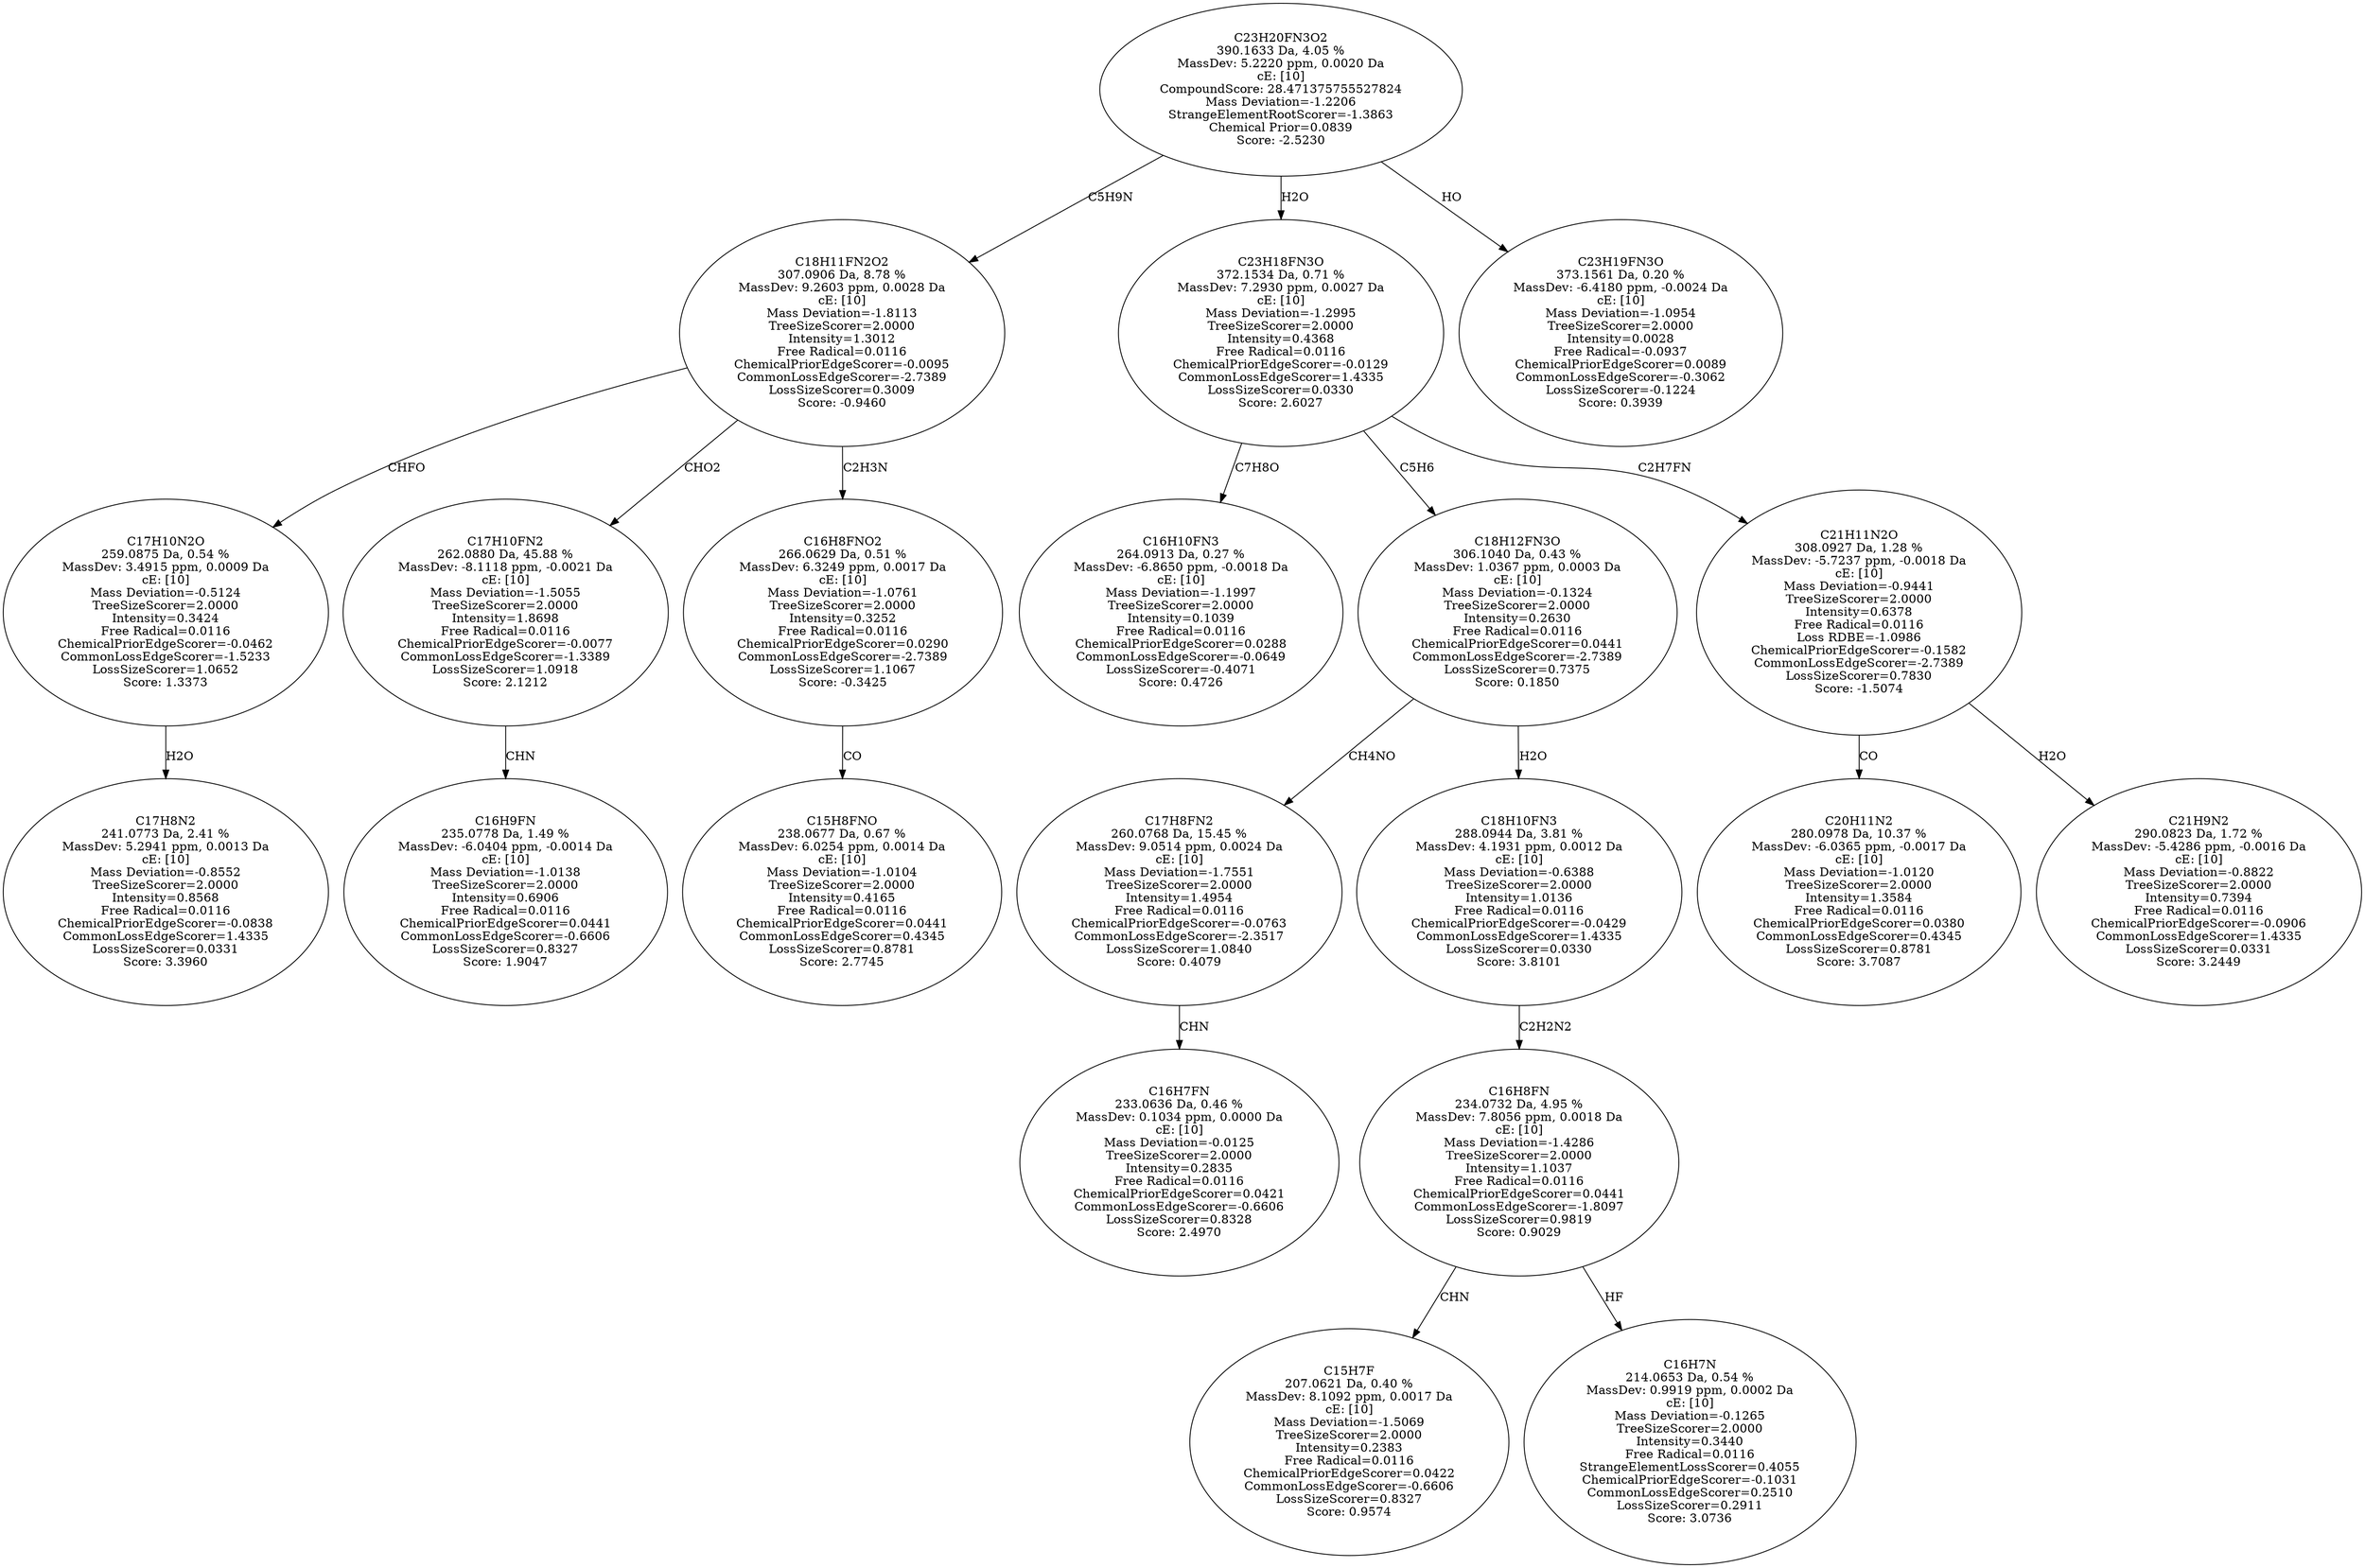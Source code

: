 strict digraph {
v1 [label="C17H8N2\n241.0773 Da, 2.41 %\nMassDev: 5.2941 ppm, 0.0013 Da\ncE: [10]\nMass Deviation=-0.8552\nTreeSizeScorer=2.0000\nIntensity=0.8568\nFree Radical=0.0116\nChemicalPriorEdgeScorer=-0.0838\nCommonLossEdgeScorer=1.4335\nLossSizeScorer=0.0331\nScore: 3.3960"];
v2 [label="C17H10N2O\n259.0875 Da, 0.54 %\nMassDev: 3.4915 ppm, 0.0009 Da\ncE: [10]\nMass Deviation=-0.5124\nTreeSizeScorer=2.0000\nIntensity=0.3424\nFree Radical=0.0116\nChemicalPriorEdgeScorer=-0.0462\nCommonLossEdgeScorer=-1.5233\nLossSizeScorer=1.0652\nScore: 1.3373"];
v3 [label="C16H9FN\n235.0778 Da, 1.49 %\nMassDev: -6.0404 ppm, -0.0014 Da\ncE: [10]\nMass Deviation=-1.0138\nTreeSizeScorer=2.0000\nIntensity=0.6906\nFree Radical=0.0116\nChemicalPriorEdgeScorer=0.0441\nCommonLossEdgeScorer=-0.6606\nLossSizeScorer=0.8327\nScore: 1.9047"];
v4 [label="C17H10FN2\n262.0880 Da, 45.88 %\nMassDev: -8.1118 ppm, -0.0021 Da\ncE: [10]\nMass Deviation=-1.5055\nTreeSizeScorer=2.0000\nIntensity=1.8698\nFree Radical=0.0116\nChemicalPriorEdgeScorer=-0.0077\nCommonLossEdgeScorer=-1.3389\nLossSizeScorer=1.0918\nScore: 2.1212"];
v5 [label="C15H8FNO\n238.0677 Da, 0.67 %\nMassDev: 6.0254 ppm, 0.0014 Da\ncE: [10]\nMass Deviation=-1.0104\nTreeSizeScorer=2.0000\nIntensity=0.4165\nFree Radical=0.0116\nChemicalPriorEdgeScorer=0.0441\nCommonLossEdgeScorer=0.4345\nLossSizeScorer=0.8781\nScore: 2.7745"];
v6 [label="C16H8FNO2\n266.0629 Da, 0.51 %\nMassDev: 6.3249 ppm, 0.0017 Da\ncE: [10]\nMass Deviation=-1.0761\nTreeSizeScorer=2.0000\nIntensity=0.3252\nFree Radical=0.0116\nChemicalPriorEdgeScorer=0.0290\nCommonLossEdgeScorer=-2.7389\nLossSizeScorer=1.1067\nScore: -0.3425"];
v7 [label="C18H11FN2O2\n307.0906 Da, 8.78 %\nMassDev: 9.2603 ppm, 0.0028 Da\ncE: [10]\nMass Deviation=-1.8113\nTreeSizeScorer=2.0000\nIntensity=1.3012\nFree Radical=0.0116\nChemicalPriorEdgeScorer=-0.0095\nCommonLossEdgeScorer=-2.7389\nLossSizeScorer=0.3009\nScore: -0.9460"];
v8 [label="C16H10FN3\n264.0913 Da, 0.27 %\nMassDev: -6.8650 ppm, -0.0018 Da\ncE: [10]\nMass Deviation=-1.1997\nTreeSizeScorer=2.0000\nIntensity=0.1039\nFree Radical=0.0116\nChemicalPriorEdgeScorer=0.0288\nCommonLossEdgeScorer=-0.0649\nLossSizeScorer=-0.4071\nScore: 0.4726"];
v9 [label="C16H7FN\n233.0636 Da, 0.46 %\nMassDev: 0.1034 ppm, 0.0000 Da\ncE: [10]\nMass Deviation=-0.0125\nTreeSizeScorer=2.0000\nIntensity=0.2835\nFree Radical=0.0116\nChemicalPriorEdgeScorer=0.0421\nCommonLossEdgeScorer=-0.6606\nLossSizeScorer=0.8328\nScore: 2.4970"];
v10 [label="C17H8FN2\n260.0768 Da, 15.45 %\nMassDev: 9.0514 ppm, 0.0024 Da\ncE: [10]\nMass Deviation=-1.7551\nTreeSizeScorer=2.0000\nIntensity=1.4954\nFree Radical=0.0116\nChemicalPriorEdgeScorer=-0.0763\nCommonLossEdgeScorer=-2.3517\nLossSizeScorer=1.0840\nScore: 0.4079"];
v11 [label="C15H7F\n207.0621 Da, 0.40 %\nMassDev: 8.1092 ppm, 0.0017 Da\ncE: [10]\nMass Deviation=-1.5069\nTreeSizeScorer=2.0000\nIntensity=0.2383\nFree Radical=0.0116\nChemicalPriorEdgeScorer=0.0422\nCommonLossEdgeScorer=-0.6606\nLossSizeScorer=0.8327\nScore: 0.9574"];
v12 [label="C16H7N\n214.0653 Da, 0.54 %\nMassDev: 0.9919 ppm, 0.0002 Da\ncE: [10]\nMass Deviation=-0.1265\nTreeSizeScorer=2.0000\nIntensity=0.3440\nFree Radical=0.0116\nStrangeElementLossScorer=0.4055\nChemicalPriorEdgeScorer=-0.1031\nCommonLossEdgeScorer=0.2510\nLossSizeScorer=0.2911\nScore: 3.0736"];
v13 [label="C16H8FN\n234.0732 Da, 4.95 %\nMassDev: 7.8056 ppm, 0.0018 Da\ncE: [10]\nMass Deviation=-1.4286\nTreeSizeScorer=2.0000\nIntensity=1.1037\nFree Radical=0.0116\nChemicalPriorEdgeScorer=0.0441\nCommonLossEdgeScorer=-1.8097\nLossSizeScorer=0.9819\nScore: 0.9029"];
v14 [label="C18H10FN3\n288.0944 Da, 3.81 %\nMassDev: 4.1931 ppm, 0.0012 Da\ncE: [10]\nMass Deviation=-0.6388\nTreeSizeScorer=2.0000\nIntensity=1.0136\nFree Radical=0.0116\nChemicalPriorEdgeScorer=-0.0429\nCommonLossEdgeScorer=1.4335\nLossSizeScorer=0.0330\nScore: 3.8101"];
v15 [label="C18H12FN3O\n306.1040 Da, 0.43 %\nMassDev: 1.0367 ppm, 0.0003 Da\ncE: [10]\nMass Deviation=-0.1324\nTreeSizeScorer=2.0000\nIntensity=0.2630\nFree Radical=0.0116\nChemicalPriorEdgeScorer=0.0441\nCommonLossEdgeScorer=-2.7389\nLossSizeScorer=0.7375\nScore: 0.1850"];
v16 [label="C20H11N2\n280.0978 Da, 10.37 %\nMassDev: -6.0365 ppm, -0.0017 Da\ncE: [10]\nMass Deviation=-1.0120\nTreeSizeScorer=2.0000\nIntensity=1.3584\nFree Radical=0.0116\nChemicalPriorEdgeScorer=0.0380\nCommonLossEdgeScorer=0.4345\nLossSizeScorer=0.8781\nScore: 3.7087"];
v17 [label="C21H9N2\n290.0823 Da, 1.72 %\nMassDev: -5.4286 ppm, -0.0016 Da\ncE: [10]\nMass Deviation=-0.8822\nTreeSizeScorer=2.0000\nIntensity=0.7394\nFree Radical=0.0116\nChemicalPriorEdgeScorer=-0.0906\nCommonLossEdgeScorer=1.4335\nLossSizeScorer=0.0331\nScore: 3.2449"];
v18 [label="C21H11N2O\n308.0927 Da, 1.28 %\nMassDev: -5.7237 ppm, -0.0018 Da\ncE: [10]\nMass Deviation=-0.9441\nTreeSizeScorer=2.0000\nIntensity=0.6378\nFree Radical=0.0116\nLoss RDBE=-1.0986\nChemicalPriorEdgeScorer=-0.1582\nCommonLossEdgeScorer=-2.7389\nLossSizeScorer=0.7830\nScore: -1.5074"];
v19 [label="C23H18FN3O\n372.1534 Da, 0.71 %\nMassDev: 7.2930 ppm, 0.0027 Da\ncE: [10]\nMass Deviation=-1.2995\nTreeSizeScorer=2.0000\nIntensity=0.4368\nFree Radical=0.0116\nChemicalPriorEdgeScorer=-0.0129\nCommonLossEdgeScorer=1.4335\nLossSizeScorer=0.0330\nScore: 2.6027"];
v20 [label="C23H19FN3O\n373.1561 Da, 0.20 %\nMassDev: -6.4180 ppm, -0.0024 Da\ncE: [10]\nMass Deviation=-1.0954\nTreeSizeScorer=2.0000\nIntensity=0.0028\nFree Radical=-0.0937\nChemicalPriorEdgeScorer=0.0089\nCommonLossEdgeScorer=-0.3062\nLossSizeScorer=-0.1224\nScore: 0.3939"];
v21 [label="C23H20FN3O2\n390.1633 Da, 4.05 %\nMassDev: 5.2220 ppm, 0.0020 Da\ncE: [10]\nCompoundScore: 28.471375755527824\nMass Deviation=-1.2206\nStrangeElementRootScorer=-1.3863\nChemical Prior=0.0839\nScore: -2.5230"];
v2 -> v1 [label="H2O"];
v7 -> v2 [label="CHFO"];
v4 -> v3 [label="CHN"];
v7 -> v4 [label="CHO2"];
v6 -> v5 [label="CO"];
v7 -> v6 [label="C2H3N"];
v21 -> v7 [label="C5H9N"];
v19 -> v8 [label="C7H8O"];
v10 -> v9 [label="CHN"];
v15 -> v10 [label="CH4NO"];
v13 -> v11 [label="CHN"];
v13 -> v12 [label="HF"];
v14 -> v13 [label="C2H2N2"];
v15 -> v14 [label="H2O"];
v19 -> v15 [label="C5H6"];
v18 -> v16 [label="CO"];
v18 -> v17 [label="H2O"];
v19 -> v18 [label="C2H7FN"];
v21 -> v19 [label="H2O"];
v21 -> v20 [label="HO"];
}